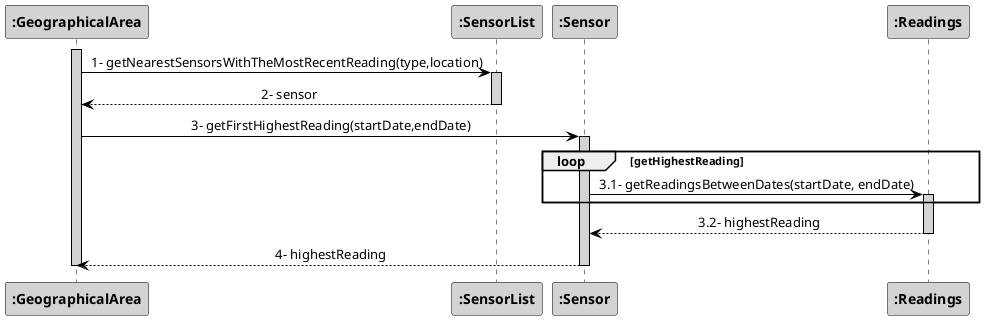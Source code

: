@startuml
skinparam sequenceMessageAlign center
skinparam sequence {
   ArrowColor Black
   ActorBorderColor DarkBlue
   LifeLineBorderColor black
   LifeLineBackgroundColor LightGrey

   ParticipantBorderColor Black
   ParticipantBackgroundColor LightGrey
   ParticipantFontStyle Bold

   ActorBackgroundColor DimGrey
   ActorFontColor DeepSkyBlue
   ActorFontStyle Bold
   ActorFontSize 17
   ActorFontName Aapex
}
activate ":GeographicalArea"
":GeographicalArea" ->":SensorList": 1- getNearestSensorsWithTheMostRecentReading(type,location)
activate ":SensorList"
":SensorList" --> ":GeographicalArea": 2- sensor
deactivate ":SensorList"
":GeographicalArea" -> ":Sensor":3- getFirstHighestReading(startDate,endDate)
activate ":Sensor"
loop getHighestReading
":Sensor" -> ":Readings": 3.1- getReadingsBetweenDates(startDate, endDate)
activate ":Readings"
end
":Readings" --> ":Sensor" :3.2- highestReading
deactivate ":Readings"

":Sensor" --> ":GeographicalArea": 4- highestReading
deactivate ":Sensor"
deactivate ":GeographicalArea"

@enduml